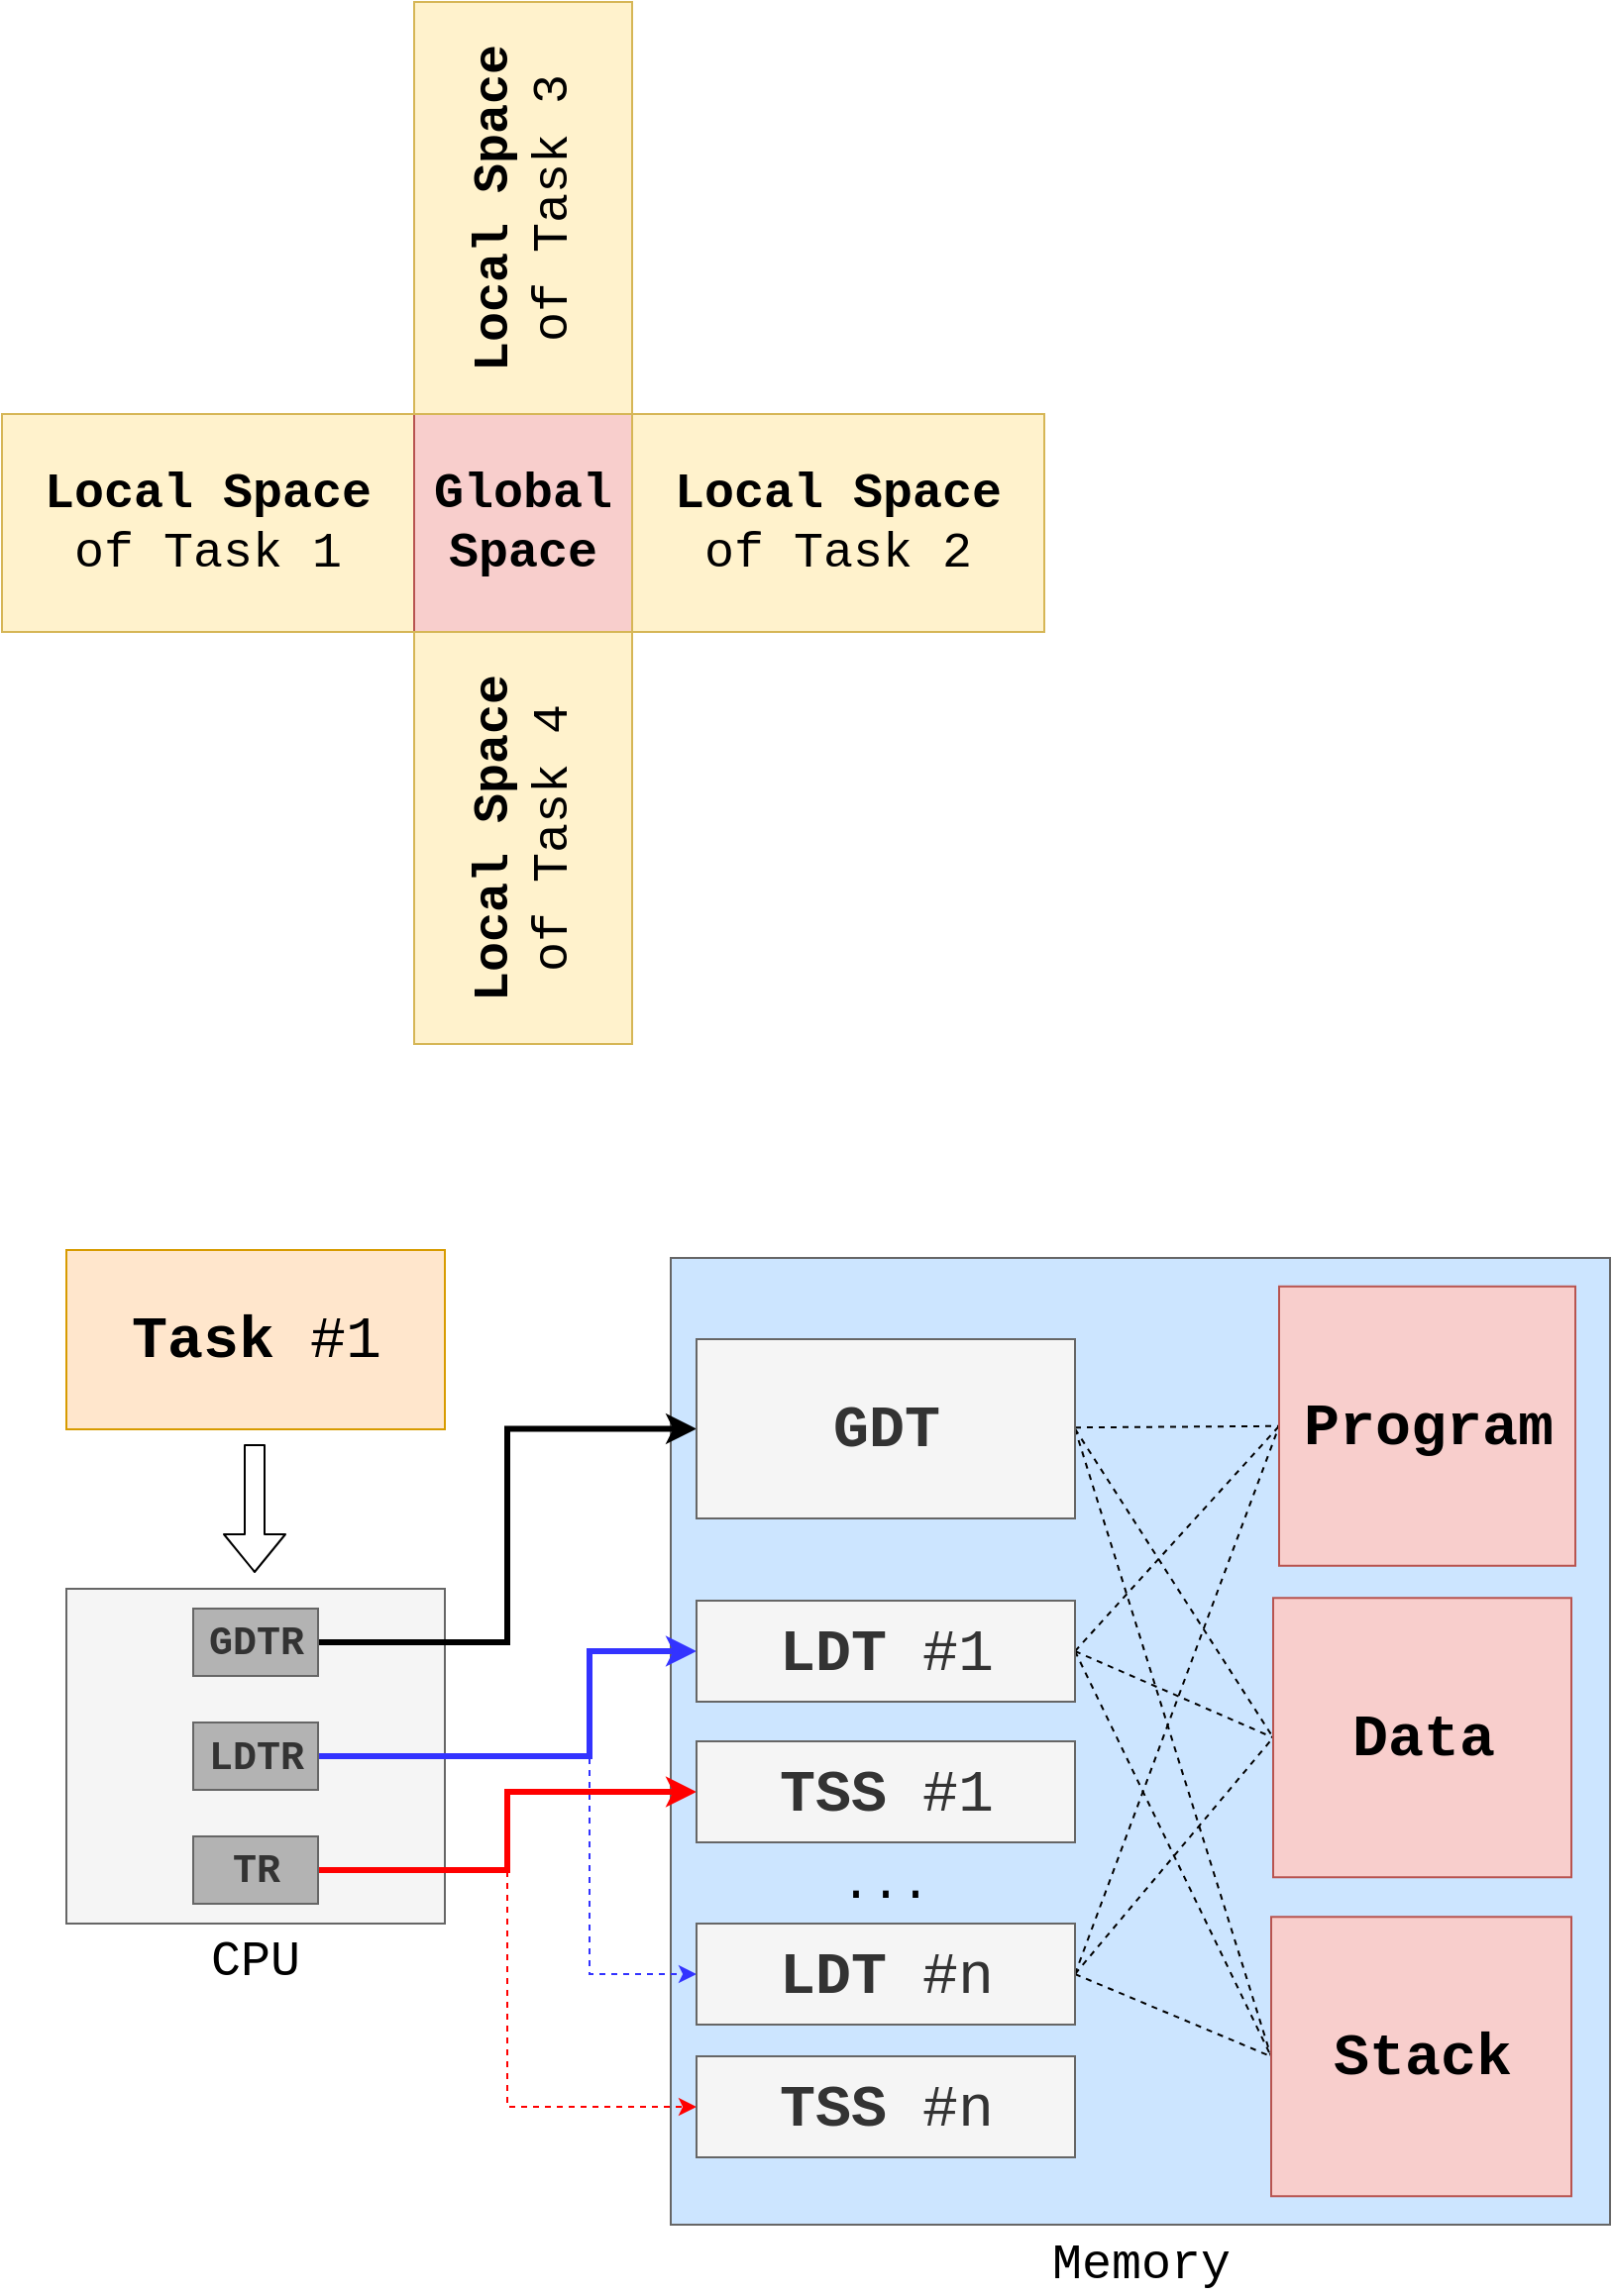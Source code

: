 <mxfile version="14.4.3" type="device"><diagram id="GPVxw6Evg4ZAgz81RVmm" name="第 1 页"><mxGraphModel dx="1106" dy="839" grid="0" gridSize="10" guides="1" tooltips="1" connect="1" arrows="1" fold="1" page="0" pageScale="1" pageWidth="827" pageHeight="1169" math="0" shadow="0"><root><mxCell id="0"/><mxCell id="1" parent="0"/><mxCell id="3ffZhxagnjVl3GdZJ7Rd-18" value="" style="rounded=0;whiteSpace=wrap;html=1;strokeColor=#666666;fontColor=#333333;fillColor=#CCE5FF;" vertex="1" parent="1"><mxGeometry x="360.5" y="687" width="474" height="488" as="geometry"/></mxCell><mxCell id="3ffZhxagnjVl3GdZJ7Rd-1" value="&lt;span style=&quot;font-family: &amp;#34;courier new&amp;#34; ; font-size: 25px&quot;&gt;&lt;b&gt;Local Space&lt;/b&gt; of Task 1&lt;/span&gt;" style="rounded=0;whiteSpace=wrap;html=1;fillColor=#fff2cc;strokeColor=#d6b656;" vertex="1" parent="1"><mxGeometry x="23" y="261" width="208" height="110" as="geometry"/></mxCell><mxCell id="3ffZhxagnjVl3GdZJ7Rd-2" value="&lt;font face=&quot;Courier New&quot; style=&quot;font-size: 25px&quot;&gt;&lt;b&gt;Global Space&lt;/b&gt;&lt;/font&gt;" style="rounded=0;whiteSpace=wrap;html=1;fillColor=#f8cecc;strokeColor=#b85450;" vertex="1" parent="1"><mxGeometry x="231" y="261" width="110" height="110" as="geometry"/></mxCell><mxCell id="3ffZhxagnjVl3GdZJ7Rd-3" value="&lt;span style=&quot;font-family: &amp;#34;courier new&amp;#34; ; font-size: 25px&quot;&gt;&lt;b&gt;Local Space&lt;/b&gt; of Task 2&lt;/span&gt;" style="rounded=0;whiteSpace=wrap;html=1;fillColor=#fff2cc;strokeColor=#d6b656;" vertex="1" parent="1"><mxGeometry x="341" y="261" width="208" height="110" as="geometry"/></mxCell><mxCell id="3ffZhxagnjVl3GdZJ7Rd-4" value="&lt;span style=&quot;font-family: &amp;#34;courier new&amp;#34; ; font-size: 25px&quot;&gt;&lt;b&gt;Local Space&lt;/b&gt; of Task 3&lt;/span&gt;" style="rounded=0;whiteSpace=wrap;html=1;rotation=-90;fillColor=#fff2cc;strokeColor=#d6b656;" vertex="1" parent="1"><mxGeometry x="182" y="102" width="208" height="110" as="geometry"/></mxCell><mxCell id="3ffZhxagnjVl3GdZJ7Rd-5" value="&lt;span style=&quot;font-family: &amp;#34;courier new&amp;#34; ; font-size: 25px&quot;&gt;&lt;b&gt;Local Space&lt;/b&gt; of Task 4&lt;/span&gt;" style="rounded=0;whiteSpace=wrap;html=1;rotation=-90;fillColor=#fff2cc;strokeColor=#d6b656;" vertex="1" parent="1"><mxGeometry x="182" y="420" width="208" height="110" as="geometry"/></mxCell><mxCell id="3ffZhxagnjVl3GdZJ7Rd-6" value="" style="rounded=0;whiteSpace=wrap;html=1;fillColor=#f5f5f5;strokeColor=#666666;fontColor=#333333;" vertex="1" parent="1"><mxGeometry x="55.5" y="854" width="191" height="169" as="geometry"/></mxCell><mxCell id="3ffZhxagnjVl3GdZJ7Rd-19" style="edgeStyle=orthogonalEdgeStyle;rounded=0;orthogonalLoop=1;jettySize=auto;html=1;entryX=0;entryY=0.5;entryDx=0;entryDy=0;strokeWidth=3;" edge="1" parent="1" source="3ffZhxagnjVl3GdZJ7Rd-7" target="3ffZhxagnjVl3GdZJ7Rd-10"><mxGeometry relative="1" as="geometry"/></mxCell><mxCell id="3ffZhxagnjVl3GdZJ7Rd-7" value="&lt;font face=&quot;Courier New&quot; style=&quot;font-size: 20px&quot;&gt;&lt;b&gt;GDTR&lt;/b&gt;&lt;/font&gt;" style="rounded=0;whiteSpace=wrap;html=1;strokeColor=#666666;fontColor=#333333;fillColor=#B3B3B3;" vertex="1" parent="1"><mxGeometry x="119.5" y="864" width="63" height="34" as="geometry"/></mxCell><mxCell id="3ffZhxagnjVl3GdZJ7Rd-20" style="edgeStyle=orthogonalEdgeStyle;rounded=0;orthogonalLoop=1;jettySize=auto;html=1;entryX=0;entryY=0.5;entryDx=0;entryDy=0;strokeColor=#3333FF;strokeWidth=3;" edge="1" parent="1" source="3ffZhxagnjVl3GdZJ7Rd-8" target="3ffZhxagnjVl3GdZJ7Rd-11"><mxGeometry relative="1" as="geometry"><Array as="points"><mxPoint x="319.5" y="939"/><mxPoint x="319.5" y="886"/></Array></mxGeometry></mxCell><mxCell id="3ffZhxagnjVl3GdZJ7Rd-21" style="edgeStyle=orthogonalEdgeStyle;rounded=0;orthogonalLoop=1;jettySize=auto;html=1;entryX=0;entryY=0.5;entryDx=0;entryDy=0;strokeColor=#3333FF;dashed=1;" edge="1" parent="1" source="3ffZhxagnjVl3GdZJ7Rd-8" target="3ffZhxagnjVl3GdZJ7Rd-13"><mxGeometry relative="1" as="geometry"><Array as="points"><mxPoint x="319.5" y="939"/><mxPoint x="319.5" y="1049"/></Array></mxGeometry></mxCell><mxCell id="3ffZhxagnjVl3GdZJ7Rd-8" value="&lt;font face=&quot;Courier New&quot;&gt;&lt;span style=&quot;font-size: 20px&quot;&gt;&lt;b&gt;LDTR&lt;/b&gt;&lt;/span&gt;&lt;/font&gt;" style="rounded=0;whiteSpace=wrap;html=1;strokeColor=#666666;fontColor=#333333;fillColor=#B3B3B3;" vertex="1" parent="1"><mxGeometry x="119.5" y="921.5" width="63" height="34" as="geometry"/></mxCell><mxCell id="3ffZhxagnjVl3GdZJ7Rd-22" style="edgeStyle=orthogonalEdgeStyle;rounded=0;orthogonalLoop=1;jettySize=auto;html=1;entryX=0;entryY=0.5;entryDx=0;entryDy=0;strokeColor=#FF0000;strokeWidth=3;" edge="1" parent="1" source="3ffZhxagnjVl3GdZJ7Rd-9" target="3ffZhxagnjVl3GdZJ7Rd-12"><mxGeometry relative="1" as="geometry"/></mxCell><mxCell id="3ffZhxagnjVl3GdZJ7Rd-23" style="edgeStyle=orthogonalEdgeStyle;rounded=0;orthogonalLoop=1;jettySize=auto;html=1;entryX=0;entryY=0.5;entryDx=0;entryDy=0;strokeColor=#FF0000;dashed=1;" edge="1" parent="1" source="3ffZhxagnjVl3GdZJ7Rd-9" target="3ffZhxagnjVl3GdZJ7Rd-14"><mxGeometry relative="1" as="geometry"/></mxCell><mxCell id="3ffZhxagnjVl3GdZJ7Rd-9" value="&lt;font face=&quot;Courier New&quot;&gt;&lt;span style=&quot;font-size: 20px&quot;&gt;&lt;b&gt;TR&lt;/b&gt;&lt;/span&gt;&lt;/font&gt;" style="rounded=0;whiteSpace=wrap;html=1;strokeColor=#666666;fontColor=#333333;fillColor=#B3B3B3;" vertex="1" parent="1"><mxGeometry x="119.5" y="979" width="63" height="34" as="geometry"/></mxCell><mxCell id="3ffZhxagnjVl3GdZJ7Rd-24" style="rounded=0;orthogonalLoop=1;jettySize=auto;html=1;entryX=0;entryY=0.5;entryDx=0;entryDy=0;dashed=1;endArrow=none;endFill=0;" edge="1" parent="1" source="3ffZhxagnjVl3GdZJ7Rd-10" target="3ffZhxagnjVl3GdZJ7Rd-15"><mxGeometry relative="1" as="geometry"/></mxCell><mxCell id="3ffZhxagnjVl3GdZJ7Rd-25" style="edgeStyle=none;rounded=0;orthogonalLoop=1;jettySize=auto;html=1;entryX=0;entryY=0.5;entryDx=0;entryDy=0;strokeColor=#000000;exitX=1;exitY=0.5;exitDx=0;exitDy=0;dashed=1;endArrow=none;endFill=0;" edge="1" parent="1" source="3ffZhxagnjVl3GdZJ7Rd-10" target="3ffZhxagnjVl3GdZJ7Rd-16"><mxGeometry relative="1" as="geometry"/></mxCell><mxCell id="3ffZhxagnjVl3GdZJ7Rd-26" style="edgeStyle=none;rounded=0;orthogonalLoop=1;jettySize=auto;html=1;entryX=0;entryY=0.5;entryDx=0;entryDy=0;strokeColor=#000000;exitX=1;exitY=0.5;exitDx=0;exitDy=0;dashed=1;endArrow=none;endFill=0;" edge="1" parent="1" source="3ffZhxagnjVl3GdZJ7Rd-10" target="3ffZhxagnjVl3GdZJ7Rd-17"><mxGeometry relative="1" as="geometry"/></mxCell><mxCell id="3ffZhxagnjVl3GdZJ7Rd-10" value="&lt;font face=&quot;Courier New&quot; size=&quot;1&quot;&gt;&lt;b style=&quot;font-size: 30px&quot;&gt;GDT&lt;/b&gt;&lt;/font&gt;" style="rounded=0;whiteSpace=wrap;html=1;fillColor=#f5f5f5;strokeColor=#666666;fontColor=#333333;" vertex="1" parent="1"><mxGeometry x="373.5" y="728" width="191" height="90.5" as="geometry"/></mxCell><mxCell id="3ffZhxagnjVl3GdZJ7Rd-27" style="edgeStyle=none;rounded=0;orthogonalLoop=1;jettySize=auto;html=1;entryX=0;entryY=0.5;entryDx=0;entryDy=0;strokeColor=#000000;exitX=1;exitY=0.5;exitDx=0;exitDy=0;dashed=1;endArrow=none;endFill=0;" edge="1" parent="1" source="3ffZhxagnjVl3GdZJ7Rd-11" target="3ffZhxagnjVl3GdZJ7Rd-16"><mxGeometry relative="1" as="geometry"/></mxCell><mxCell id="3ffZhxagnjVl3GdZJ7Rd-28" style="edgeStyle=none;rounded=0;orthogonalLoop=1;jettySize=auto;html=1;entryX=0;entryY=0.5;entryDx=0;entryDy=0;strokeColor=#000000;exitX=1;exitY=0.5;exitDx=0;exitDy=0;dashed=1;endArrow=none;endFill=0;" edge="1" parent="1" source="3ffZhxagnjVl3GdZJ7Rd-11" target="3ffZhxagnjVl3GdZJ7Rd-15"><mxGeometry relative="1" as="geometry"/></mxCell><mxCell id="3ffZhxagnjVl3GdZJ7Rd-29" style="edgeStyle=none;rounded=0;orthogonalLoop=1;jettySize=auto;html=1;entryX=0;entryY=0.5;entryDx=0;entryDy=0;strokeColor=#000000;exitX=1;exitY=0.5;exitDx=0;exitDy=0;dashed=1;endArrow=none;endFill=0;" edge="1" parent="1" source="3ffZhxagnjVl3GdZJ7Rd-11" target="3ffZhxagnjVl3GdZJ7Rd-17"><mxGeometry relative="1" as="geometry"/></mxCell><mxCell id="3ffZhxagnjVl3GdZJ7Rd-11" value="&lt;font face=&quot;Courier New&quot; size=&quot;1&quot;&gt;&lt;span style=&quot;font-size: 30px&quot;&gt;&lt;b&gt;LDT&lt;/b&gt; #1&lt;/span&gt;&lt;/font&gt;" style="rounded=0;whiteSpace=wrap;html=1;fillColor=#f5f5f5;strokeColor=#666666;fontColor=#333333;" vertex="1" parent="1"><mxGeometry x="373.5" y="860" width="191" height="51" as="geometry"/></mxCell><mxCell id="3ffZhxagnjVl3GdZJ7Rd-12" value="&lt;font face=&quot;Courier New&quot; size=&quot;1&quot;&gt;&lt;span style=&quot;font-size: 30px&quot;&gt;&lt;b&gt;TSS&lt;/b&gt; #1&lt;/span&gt;&lt;/font&gt;" style="rounded=0;whiteSpace=wrap;html=1;fillColor=#f5f5f5;strokeColor=#666666;fontColor=#333333;" vertex="1" parent="1"><mxGeometry x="373.5" y="931" width="191" height="51" as="geometry"/></mxCell><mxCell id="3ffZhxagnjVl3GdZJ7Rd-30" style="edgeStyle=none;rounded=0;orthogonalLoop=1;jettySize=auto;html=1;entryX=0;entryY=0.5;entryDx=0;entryDy=0;strokeColor=#000000;exitX=1;exitY=0.5;exitDx=0;exitDy=0;dashed=1;endArrow=none;endFill=0;" edge="1" parent="1" source="3ffZhxagnjVl3GdZJ7Rd-13" target="3ffZhxagnjVl3GdZJ7Rd-15"><mxGeometry relative="1" as="geometry"/></mxCell><mxCell id="3ffZhxagnjVl3GdZJ7Rd-31" style="edgeStyle=none;rounded=0;orthogonalLoop=1;jettySize=auto;html=1;entryX=0;entryY=0.5;entryDx=0;entryDy=0;strokeColor=#000000;exitX=1;exitY=0.5;exitDx=0;exitDy=0;dashed=1;endArrow=none;endFill=0;" edge="1" parent="1" source="3ffZhxagnjVl3GdZJ7Rd-13" target="3ffZhxagnjVl3GdZJ7Rd-16"><mxGeometry relative="1" as="geometry"/></mxCell><mxCell id="3ffZhxagnjVl3GdZJ7Rd-32" style="edgeStyle=none;rounded=0;orthogonalLoop=1;jettySize=auto;html=1;entryX=0;entryY=0.5;entryDx=0;entryDy=0;strokeColor=#000000;exitX=1;exitY=0.5;exitDx=0;exitDy=0;dashed=1;endArrow=none;endFill=0;" edge="1" parent="1" source="3ffZhxagnjVl3GdZJ7Rd-13" target="3ffZhxagnjVl3GdZJ7Rd-17"><mxGeometry relative="1" as="geometry"/></mxCell><mxCell id="3ffZhxagnjVl3GdZJ7Rd-13" value="&lt;font face=&quot;Courier New&quot; size=&quot;1&quot;&gt;&lt;span style=&quot;font-size: 30px&quot;&gt;&lt;b&gt;LDT&lt;/b&gt; #n&lt;/span&gt;&lt;/font&gt;" style="rounded=0;whiteSpace=wrap;html=1;fillColor=#f5f5f5;strokeColor=#666666;fontColor=#333333;" vertex="1" parent="1"><mxGeometry x="373.5" y="1023" width="191" height="51" as="geometry"/></mxCell><mxCell id="3ffZhxagnjVl3GdZJ7Rd-14" value="&lt;font face=&quot;Courier New&quot; size=&quot;1&quot;&gt;&lt;span style=&quot;font-size: 30px&quot;&gt;&lt;b&gt;TSS&lt;/b&gt; #n&lt;/span&gt;&lt;/font&gt;" style="rounded=0;whiteSpace=wrap;html=1;fillColor=#f5f5f5;strokeColor=#666666;fontColor=#333333;" vertex="1" parent="1"><mxGeometry x="373.5" y="1090" width="191" height="51" as="geometry"/></mxCell><mxCell id="3ffZhxagnjVl3GdZJ7Rd-15" value="&lt;font face=&quot;Courier New&quot;&gt;&lt;span style=&quot;font-size: 30px&quot;&gt;&lt;b&gt;Program&lt;/b&gt;&lt;/span&gt;&lt;/font&gt;" style="rounded=0;whiteSpace=wrap;html=1;fillColor=#f8cecc;strokeColor=#b85450;" vertex="1" parent="1"><mxGeometry x="667.5" y="701.38" width="149.5" height="141" as="geometry"/></mxCell><mxCell id="3ffZhxagnjVl3GdZJ7Rd-16" value="&lt;font face=&quot;Courier New&quot;&gt;&lt;span style=&quot;font-size: 30px&quot;&gt;&lt;b&gt;Data&lt;/b&gt;&lt;/span&gt;&lt;/font&gt;" style="rounded=0;whiteSpace=wrap;html=1;fillColor=#f8cecc;strokeColor=#b85450;" vertex="1" parent="1"><mxGeometry x="664.5" y="858.63" width="150.5" height="141" as="geometry"/></mxCell><mxCell id="3ffZhxagnjVl3GdZJ7Rd-17" value="&lt;font face=&quot;Courier New&quot;&gt;&lt;span style=&quot;font-size: 30px&quot;&gt;&lt;b&gt;Stack&lt;/b&gt;&lt;/span&gt;&lt;/font&gt;" style="rounded=0;whiteSpace=wrap;html=1;fillColor=#f8cecc;strokeColor=#b85450;" vertex="1" parent="1"><mxGeometry x="663.5" y="1019.63" width="151.5" height="141" as="geometry"/></mxCell><mxCell id="3ffZhxagnjVl3GdZJ7Rd-33" value="&lt;font face=&quot;Courier New&quot; style=&quot;font-size: 25px&quot;&gt;...&lt;/font&gt;" style="text;html=1;strokeColor=none;fillColor=none;align=center;verticalAlign=middle;whiteSpace=wrap;rounded=0;" vertex="1" parent="1"><mxGeometry x="449" y="993" width="40" height="20" as="geometry"/></mxCell><mxCell id="3ffZhxagnjVl3GdZJ7Rd-34" value="&lt;font face=&quot;Courier New&quot; style=&quot;font-size: 25px&quot;&gt;CPU&lt;/font&gt;" style="text;html=1;strokeColor=none;fillColor=none;align=center;verticalAlign=middle;whiteSpace=wrap;rounded=0;" vertex="1" parent="1"><mxGeometry x="131" y="1032" width="40" height="20" as="geometry"/></mxCell><mxCell id="3ffZhxagnjVl3GdZJ7Rd-35" value="&lt;font face=&quot;Courier New&quot; style=&quot;font-size: 25px&quot;&gt;Memory&lt;/font&gt;" style="text;html=1;strokeColor=none;fillColor=none;align=center;verticalAlign=middle;whiteSpace=wrap;rounded=0;" vertex="1" parent="1"><mxGeometry x="577.5" y="1185" width="40" height="20" as="geometry"/></mxCell><mxCell id="3ffZhxagnjVl3GdZJ7Rd-36" value="&lt;font face=&quot;Courier New&quot; size=&quot;1&quot;&gt;&lt;b style=&quot;font-size: 30px&quot;&gt;Task &lt;/b&gt;&lt;span style=&quot;font-size: 30px&quot;&gt;#1&lt;/span&gt;&lt;/font&gt;" style="rounded=0;whiteSpace=wrap;html=1;fillColor=#ffe6cc;strokeColor=#d79b00;" vertex="1" parent="1"><mxGeometry x="55.5" y="683" width="191" height="90.5" as="geometry"/></mxCell><mxCell id="3ffZhxagnjVl3GdZJ7Rd-37" value="" style="shape=flexArrow;endArrow=classic;html=1;strokeColor=#000000;" edge="1" parent="1"><mxGeometry width="50" height="50" relative="1" as="geometry"><mxPoint x="150.5" y="781" as="sourcePoint"/><mxPoint x="150.5" y="846" as="targetPoint"/></mxGeometry></mxCell></root></mxGraphModel></diagram></mxfile>